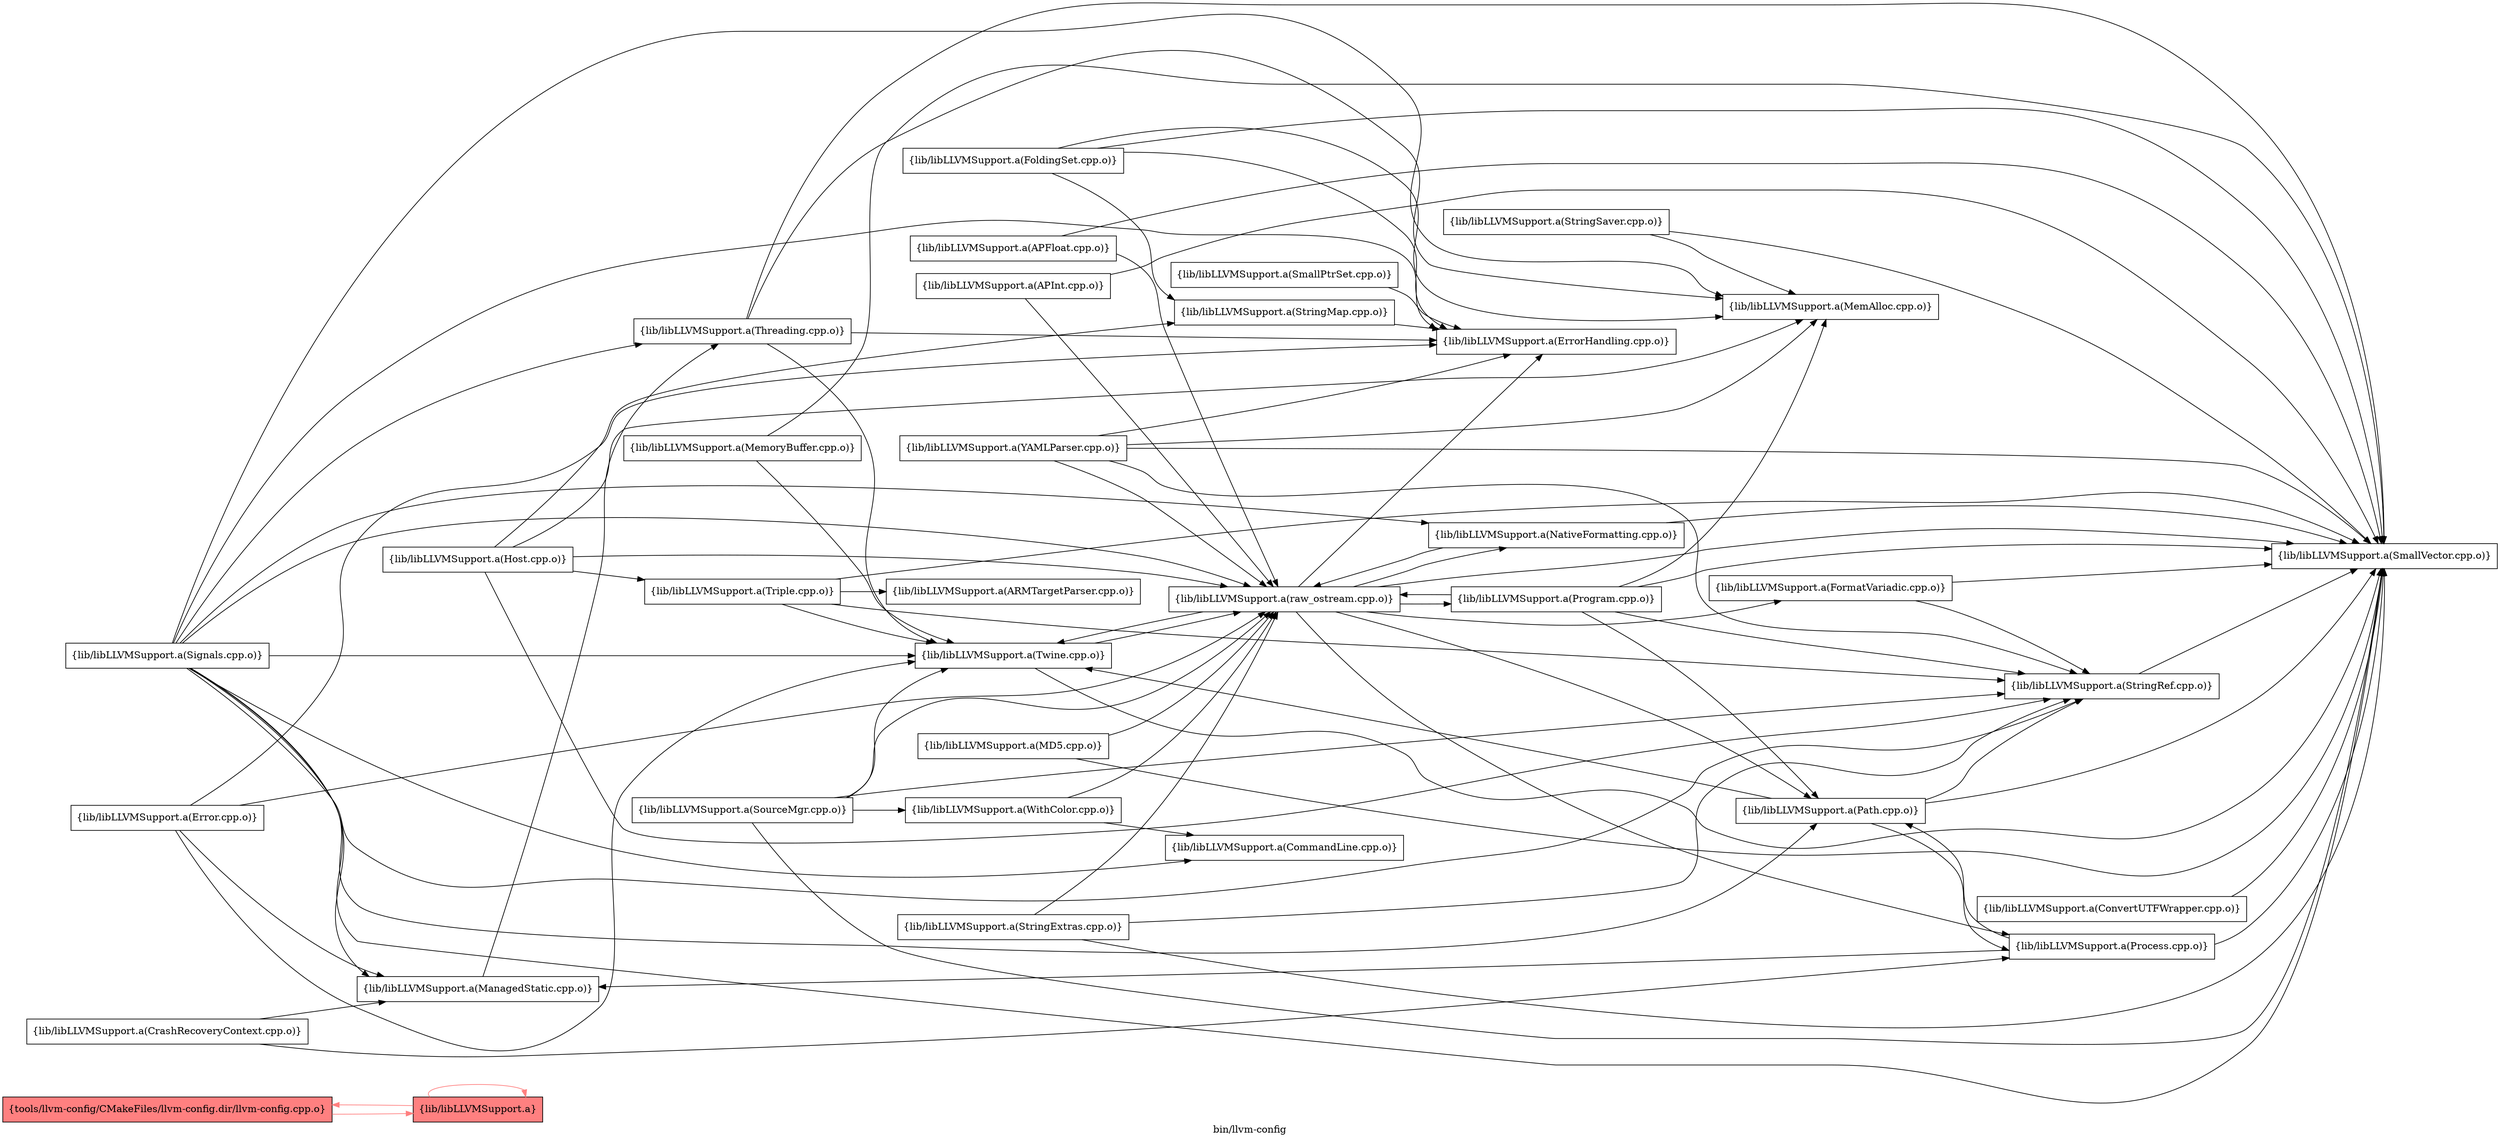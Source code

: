 digraph "bin/llvm-config" {
	label="bin/llvm-config";
	rankdir="LR"
	{ rank=same; Node0x55654c6445d8;  }

	Node0x55654c6445d8 [shape=record,shape=box,style=filled,fillcolor="1.000000 0.5 1",group=1,label="{tools/llvm-config/CMakeFiles/llvm-config.dir/llvm-config.cpp.o}"];
	Node0x55654c6445d8 -> Node0x55654c6447b8[color="1.000000 0.5 1"];
	Node0x55654c6447b8 [shape=record,shape=box,style=filled,fillcolor="1.000000 0.5 1",group=1,label="{lib/libLLVMSupport.a}"];
	Node0x55654c6447b8 -> Node0x55654c6445d8[color="1.000000 0.5 1"];
	Node0x55654c6447b8 -> Node0x55654c6447b8[color="1.000000 0.5 1"];
	Node0x55654c6448f8 [shape=record,shape=box,group=0,label="{lib/libLLVMSupport.a(ManagedStatic.cpp.o)}"];
	Node0x55654c6448f8 -> Node0x55654c645de8;
	Node0x55654c645de8 [shape=record,shape=box,group=0,label="{lib/libLLVMSupport.a(Threading.cpp.o)}"];
	Node0x55654c645de8 -> Node0x55654c644ee8;
	Node0x55654c645de8 -> Node0x55654c643778;
	Node0x55654c645de8 -> Node0x55654c645cf8;
	Node0x55654c645de8 -> Node0x55654c645208;
	Node0x55654c645988 [shape=record,shape=box,group=0,label="{lib/libLLVMSupport.a(StringMap.cpp.o)}"];
	Node0x55654c645988 -> Node0x55654c644ee8;
	Node0x55654c644ee8 [shape=record,shape=box,group=0,label="{lib/libLLVMSupport.a(ErrorHandling.cpp.o)}"];
	Node0x55654c643868 [shape=record,shape=box,group=0,label="{lib/libLLVMSupport.a(StringRef.cpp.o)}"];
	Node0x55654c643868 -> Node0x55654c645cf8;
	Node0x55654c645cf8 [shape=record,shape=box,group=0,label="{lib/libLLVMSupport.a(SmallVector.cpp.o)}"];
	Node0x55654c644a88 [shape=record,shape=box,group=0,label="{lib/libLLVMSupport.a(APFloat.cpp.o)}"];
	Node0x55654c644a88 -> Node0x55654c645348;
	Node0x55654c644a88 -> Node0x55654c645cf8;
	Node0x55654c645348 [shape=record,shape=box,group=0,label="{lib/libLLVMSupport.a(raw_ostream.cpp.o)}"];
	Node0x55654c645348 -> Node0x55654c644ee8;
	Node0x55654c645348 -> Node0x55654c644c68;
	Node0x55654c645348 -> Node0x55654c644498;
	Node0x55654c645348 -> Node0x55654c6438b8;
	Node0x55654c645348 -> Node0x55654c645078;
	Node0x55654c645348 -> Node0x55654c643b38;
	Node0x55654c645348 -> Node0x55654c645cf8;
	Node0x55654c645348 -> Node0x55654c645208;
	Node0x55654c645028 [shape=record,shape=box,group=0,label="{lib/libLLVMSupport.a(Error.cpp.o)}"];
	Node0x55654c645028 -> Node0x55654c644ee8;
	Node0x55654c645028 -> Node0x55654c6448f8;
	Node0x55654c645028 -> Node0x55654c645348;
	Node0x55654c645028 -> Node0x55654c645208;
	Node0x55654c645208 [shape=record,shape=box,group=0,label="{lib/libLLVMSupport.a(Twine.cpp.o)}"];
	Node0x55654c645208 -> Node0x55654c645348;
	Node0x55654c645208 -> Node0x55654c645cf8;
	Node0x55654c644fd8 [shape=record,shape=box,group=0,label="{lib/libLLVMSupport.a(APInt.cpp.o)}"];
	Node0x55654c644fd8 -> Node0x55654c645348;
	Node0x55654c644fd8 -> Node0x55654c645cf8;
	Node0x55654c645758 [shape=record,shape=box,group=0,label="{lib/libLLVMSupport.a(FoldingSet.cpp.o)}"];
	Node0x55654c645758 -> Node0x55654c644ee8;
	Node0x55654c645758 -> Node0x55654c643778;
	Node0x55654c645758 -> Node0x55654c645cf8;
	Node0x55654c645758 -> Node0x55654c645988;
	Node0x55654c643778 [shape=record,shape=box,group=0,label="{lib/libLLVMSupport.a(MemAlloc.cpp.o)}"];
	Node0x55654c644858 [shape=record,shape=box,group=0,label="{lib/libLLVMSupport.a(Triple.cpp.o)}"];
	Node0x55654c644858 -> Node0x55654c645cf8;
	Node0x55654c644858 -> Node0x55654c643868;
	Node0x55654c644858 -> Node0x55654c644128;
	Node0x55654c644858 -> Node0x55654c645208;
	Node0x55654c644128 [shape=record,shape=box,group=0,label="{lib/libLLVMSupport.a(ARMTargetParser.cpp.o)}"];
	Node0x55654c645e38 [shape=record,shape=box,group=0,label="{lib/libLLVMSupport.a(WithColor.cpp.o)}"];
	Node0x55654c645e38 -> Node0x55654c645348;
	Node0x55654c645e38 -> Node0x55654c643c78;
	Node0x55654c643c78 [shape=record,shape=box,group=0,label="{lib/libLLVMSupport.a(CommandLine.cpp.o)}"];
	Node0x55654c6443f8 [shape=record,shape=box,group=0,label="{lib/libLLVMSupport.a(StringSaver.cpp.o)}"];
	Node0x55654c6443f8 -> Node0x55654c643778;
	Node0x55654c6443f8 -> Node0x55654c645cf8;
	Node0x55654c644cb8 [shape=record,shape=box,group=0,label="{lib/libLLVMSupport.a(SmallPtrSet.cpp.o)}"];
	Node0x55654c644cb8 -> Node0x55654c644ee8;
	Node0x55654c645848 [shape=record,shape=box,group=0,label="{lib/libLLVMSupport.a(MemoryBuffer.cpp.o)}"];
	Node0x55654c645848 -> Node0x55654c645cf8;
	Node0x55654c645848 -> Node0x55654c645208;
	Node0x55654c643728 [shape=record,shape=box,group=0,label="{lib/libLLVMSupport.a(SourceMgr.cpp.o)}"];
	Node0x55654c643728 -> Node0x55654c645348;
	Node0x55654c643728 -> Node0x55654c645cf8;
	Node0x55654c643728 -> Node0x55654c643868;
	Node0x55654c643728 -> Node0x55654c645208;
	Node0x55654c643728 -> Node0x55654c645e38;
	Node0x55654c643f98 [shape=record,shape=box,group=0,label="{lib/libLLVMSupport.a(ConvertUTFWrapper.cpp.o)}"];
	Node0x55654c643f98 -> Node0x55654c645cf8;
	Node0x55654c644c18 [shape=record,shape=box,group=0,label="{lib/libLLVMSupport.a(YAMLParser.cpp.o)}"];
	Node0x55654c644c18 -> Node0x55654c644ee8;
	Node0x55654c644c18 -> Node0x55654c643778;
	Node0x55654c644c18 -> Node0x55654c645348;
	Node0x55654c644c18 -> Node0x55654c645cf8;
	Node0x55654c644c18 -> Node0x55654c643868;
	Node0x55654c644c68 [shape=record,shape=box,group=0,label="{lib/libLLVMSupport.a(NativeFormatting.cpp.o)}"];
	Node0x55654c644c68 -> Node0x55654c645348;
	Node0x55654c644c68 -> Node0x55654c645cf8;
	Node0x55654c644498 [shape=record,shape=box,group=0,label="{lib/libLLVMSupport.a(FormatVariadic.cpp.o)}"];
	Node0x55654c644498 -> Node0x55654c645cf8;
	Node0x55654c644498 -> Node0x55654c643868;
	Node0x55654c6438b8 [shape=record,shape=box,group=0,label="{lib/libLLVMSupport.a(Path.cpp.o)}"];
	Node0x55654c6438b8 -> Node0x55654c645078;
	Node0x55654c6438b8 -> Node0x55654c645cf8;
	Node0x55654c6438b8 -> Node0x55654c643868;
	Node0x55654c6438b8 -> Node0x55654c645208;
	Node0x55654c645078 [shape=record,shape=box,group=0,label="{lib/libLLVMSupport.a(Process.cpp.o)}"];
	Node0x55654c645078 -> Node0x55654c6448f8;
	Node0x55654c645078 -> Node0x55654c6438b8;
	Node0x55654c645078 -> Node0x55654c645cf8;
	Node0x55654c643b38 [shape=record,shape=box,group=0,label="{lib/libLLVMSupport.a(Program.cpp.o)}"];
	Node0x55654c643b38 -> Node0x55654c643778;
	Node0x55654c643b38 -> Node0x55654c645348;
	Node0x55654c643b38 -> Node0x55654c6438b8;
	Node0x55654c643b38 -> Node0x55654c645cf8;
	Node0x55654c643b38 -> Node0x55654c643868;
	Node0x55654c643d18 [shape=record,shape=box,group=0,label="{lib/libLLVMSupport.a(Host.cpp.o)}"];
	Node0x55654c643d18 -> Node0x55654c643778;
	Node0x55654c643d18 -> Node0x55654c645348;
	Node0x55654c643d18 -> Node0x55654c645988;
	Node0x55654c643d18 -> Node0x55654c643868;
	Node0x55654c643d18 -> Node0x55654c644858;
	Node0x55654c645898 [shape=record,shape=box,group=0,label="{lib/libLLVMSupport.a(MD5.cpp.o)}"];
	Node0x55654c645898 -> Node0x55654c645348;
	Node0x55654c645898 -> Node0x55654c645cf8;
	Node0x55654c644948 [shape=record,shape=box,group=0,label="{lib/libLLVMSupport.a(CrashRecoveryContext.cpp.o)}"];
	Node0x55654c644948 -> Node0x55654c6448f8;
	Node0x55654c644948 -> Node0x55654c645078;
	Node0x55654c6442b8 [shape=record,shape=box,group=0,label="{lib/libLLVMSupport.a(StringExtras.cpp.o)}"];
	Node0x55654c6442b8 -> Node0x55654c645348;
	Node0x55654c6442b8 -> Node0x55654c645cf8;
	Node0x55654c6442b8 -> Node0x55654c643868;
	Node0x55654c6439f8 [shape=record,shape=box,group=0,label="{lib/libLLVMSupport.a(Signals.cpp.o)}"];
	Node0x55654c6439f8 -> Node0x55654c644ee8;
	Node0x55654c6439f8 -> Node0x55654c6448f8;
	Node0x55654c6439f8 -> Node0x55654c643778;
	Node0x55654c6439f8 -> Node0x55654c645348;
	Node0x55654c6439f8 -> Node0x55654c644c68;
	Node0x55654c6439f8 -> Node0x55654c6438b8;
	Node0x55654c6439f8 -> Node0x55654c645cf8;
	Node0x55654c6439f8 -> Node0x55654c643868;
	Node0x55654c6439f8 -> Node0x55654c645208;
	Node0x55654c6439f8 -> Node0x55654c643c78;
	Node0x55654c6439f8 -> Node0x55654c645de8;
}
